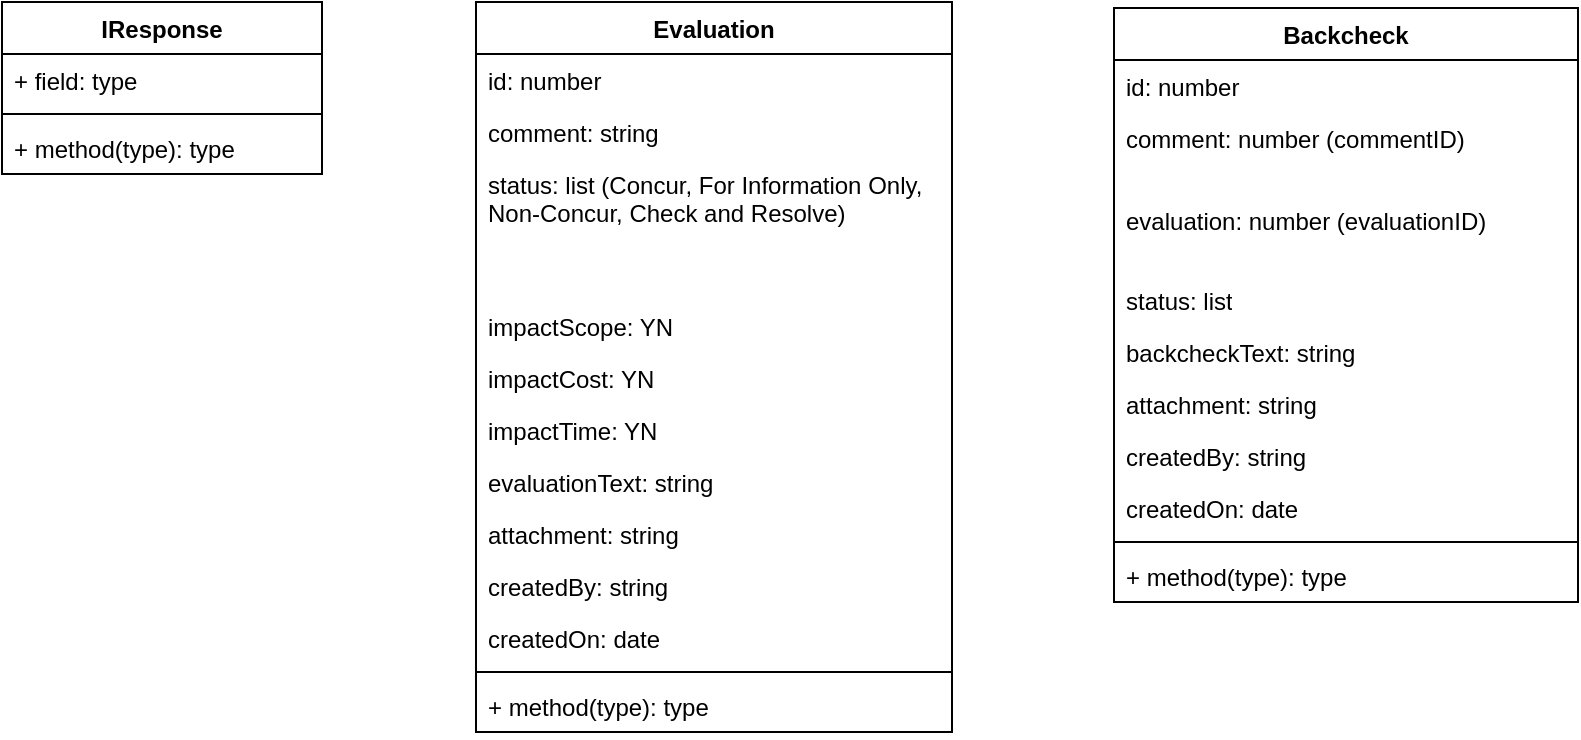 <mxfile version="26.1.3">
  <diagram name="Page-1" id="9f46799a-70d6-7492-0946-bef42562c5a5">
    <mxGraphModel dx="1139" dy="751" grid="0" gridSize="10" guides="1" tooltips="1" connect="1" arrows="1" fold="1" page="0" pageScale="1" pageWidth="1100" pageHeight="850" background="none" math="0" shadow="0">
      <root>
        <mxCell id="0" />
        <mxCell id="1" parent="0" />
        <mxCell id="sJG6cZ8YHyDNoxxDjwqN-1" value="IResponse" style="swimlane;fontStyle=1;align=center;verticalAlign=top;childLayout=stackLayout;horizontal=1;startSize=26;horizontalStack=0;resizeParent=1;resizeParentMax=0;resizeLast=0;collapsible=1;marginBottom=0;whiteSpace=wrap;html=1;" vertex="1" parent="1">
          <mxGeometry x="175" y="126" width="160" height="86" as="geometry" />
        </mxCell>
        <mxCell id="sJG6cZ8YHyDNoxxDjwqN-2" value="+ field: type" style="text;strokeColor=none;fillColor=none;align=left;verticalAlign=top;spacingLeft=4;spacingRight=4;overflow=hidden;rotatable=0;points=[[0,0.5],[1,0.5]];portConstraint=eastwest;whiteSpace=wrap;html=1;" vertex="1" parent="sJG6cZ8YHyDNoxxDjwqN-1">
          <mxGeometry y="26" width="160" height="26" as="geometry" />
        </mxCell>
        <mxCell id="sJG6cZ8YHyDNoxxDjwqN-3" value="" style="line;strokeWidth=1;fillColor=none;align=left;verticalAlign=middle;spacingTop=-1;spacingLeft=3;spacingRight=3;rotatable=0;labelPosition=right;points=[];portConstraint=eastwest;strokeColor=inherit;" vertex="1" parent="sJG6cZ8YHyDNoxxDjwqN-1">
          <mxGeometry y="52" width="160" height="8" as="geometry" />
        </mxCell>
        <mxCell id="sJG6cZ8YHyDNoxxDjwqN-4" value="+ method(type): type" style="text;strokeColor=none;fillColor=none;align=left;verticalAlign=top;spacingLeft=4;spacingRight=4;overflow=hidden;rotatable=0;points=[[0,0.5],[1,0.5]];portConstraint=eastwest;whiteSpace=wrap;html=1;" vertex="1" parent="sJG6cZ8YHyDNoxxDjwqN-1">
          <mxGeometry y="60" width="160" height="26" as="geometry" />
        </mxCell>
        <mxCell id="sJG6cZ8YHyDNoxxDjwqN-5" value="Evaluation" style="swimlane;fontStyle=1;align=center;verticalAlign=top;childLayout=stackLayout;horizontal=1;startSize=26;horizontalStack=0;resizeParent=1;resizeParentMax=0;resizeLast=0;collapsible=1;marginBottom=0;whiteSpace=wrap;html=1;" vertex="1" parent="1">
          <mxGeometry x="412" y="126" width="238" height="365" as="geometry" />
        </mxCell>
        <mxCell id="sJG6cZ8YHyDNoxxDjwqN-6" value="id: number" style="text;strokeColor=none;fillColor=none;align=left;verticalAlign=top;spacingLeft=4;spacingRight=4;overflow=hidden;rotatable=0;points=[[0,0.5],[1,0.5]];portConstraint=eastwest;whiteSpace=wrap;html=1;" vertex="1" parent="sJG6cZ8YHyDNoxxDjwqN-5">
          <mxGeometry y="26" width="238" height="26" as="geometry" />
        </mxCell>
        <mxCell id="sJG6cZ8YHyDNoxxDjwqN-25" value="comment: string" style="text;strokeColor=none;fillColor=none;align=left;verticalAlign=top;spacingLeft=4;spacingRight=4;overflow=hidden;rotatable=0;points=[[0,0.5],[1,0.5]];portConstraint=eastwest;whiteSpace=wrap;html=1;" vertex="1" parent="sJG6cZ8YHyDNoxxDjwqN-5">
          <mxGeometry y="52" width="238" height="26" as="geometry" />
        </mxCell>
        <mxCell id="sJG6cZ8YHyDNoxxDjwqN-26" value="status: list (Concur, For Information Only, Non-Concur, Check and Resolve)" style="text;strokeColor=none;fillColor=none;align=left;verticalAlign=top;spacingLeft=4;spacingRight=4;overflow=hidden;rotatable=0;points=[[0,0.5],[1,0.5]];portConstraint=eastwest;whiteSpace=wrap;html=1;" vertex="1" parent="sJG6cZ8YHyDNoxxDjwqN-5">
          <mxGeometry y="78" width="238" height="71" as="geometry" />
        </mxCell>
        <mxCell id="sJG6cZ8YHyDNoxxDjwqN-27" value="impactScope: YN" style="text;strokeColor=none;fillColor=none;align=left;verticalAlign=top;spacingLeft=4;spacingRight=4;overflow=hidden;rotatable=0;points=[[0,0.5],[1,0.5]];portConstraint=eastwest;whiteSpace=wrap;html=1;" vertex="1" parent="sJG6cZ8YHyDNoxxDjwqN-5">
          <mxGeometry y="149" width="238" height="26" as="geometry" />
        </mxCell>
        <mxCell id="sJG6cZ8YHyDNoxxDjwqN-28" value="impactCost: YN" style="text;strokeColor=none;fillColor=none;align=left;verticalAlign=top;spacingLeft=4;spacingRight=4;overflow=hidden;rotatable=0;points=[[0,0.5],[1,0.5]];portConstraint=eastwest;whiteSpace=wrap;html=1;" vertex="1" parent="sJG6cZ8YHyDNoxxDjwqN-5">
          <mxGeometry y="175" width="238" height="26" as="geometry" />
        </mxCell>
        <mxCell id="sJG6cZ8YHyDNoxxDjwqN-29" value="impactTime: YN" style="text;strokeColor=none;fillColor=none;align=left;verticalAlign=top;spacingLeft=4;spacingRight=4;overflow=hidden;rotatable=0;points=[[0,0.5],[1,0.5]];portConstraint=eastwest;whiteSpace=wrap;html=1;" vertex="1" parent="sJG6cZ8YHyDNoxxDjwqN-5">
          <mxGeometry y="201" width="238" height="26" as="geometry" />
        </mxCell>
        <mxCell id="sJG6cZ8YHyDNoxxDjwqN-30" value="evaluationText: string" style="text;strokeColor=none;fillColor=none;align=left;verticalAlign=top;spacingLeft=4;spacingRight=4;overflow=hidden;rotatable=0;points=[[0,0.5],[1,0.5]];portConstraint=eastwest;whiteSpace=wrap;html=1;" vertex="1" parent="sJG6cZ8YHyDNoxxDjwqN-5">
          <mxGeometry y="227" width="238" height="26" as="geometry" />
        </mxCell>
        <mxCell id="sJG6cZ8YHyDNoxxDjwqN-32" value="attachment: string" style="text;strokeColor=none;fillColor=none;align=left;verticalAlign=top;spacingLeft=4;spacingRight=4;overflow=hidden;rotatable=0;points=[[0,0.5],[1,0.5]];portConstraint=eastwest;whiteSpace=wrap;html=1;" vertex="1" parent="sJG6cZ8YHyDNoxxDjwqN-5">
          <mxGeometry y="253" width="238" height="26" as="geometry" />
        </mxCell>
        <mxCell id="sJG6cZ8YHyDNoxxDjwqN-33" value="createdBy: string" style="text;strokeColor=none;fillColor=none;align=left;verticalAlign=top;spacingLeft=4;spacingRight=4;overflow=hidden;rotatable=0;points=[[0,0.5],[1,0.5]];portConstraint=eastwest;whiteSpace=wrap;html=1;" vertex="1" parent="sJG6cZ8YHyDNoxxDjwqN-5">
          <mxGeometry y="279" width="238" height="26" as="geometry" />
        </mxCell>
        <mxCell id="sJG6cZ8YHyDNoxxDjwqN-34" value="createdOn: date" style="text;strokeColor=none;fillColor=none;align=left;verticalAlign=top;spacingLeft=4;spacingRight=4;overflow=hidden;rotatable=0;points=[[0,0.5],[1,0.5]];portConstraint=eastwest;whiteSpace=wrap;html=1;" vertex="1" parent="sJG6cZ8YHyDNoxxDjwqN-5">
          <mxGeometry y="305" width="238" height="26" as="geometry" />
        </mxCell>
        <mxCell id="sJG6cZ8YHyDNoxxDjwqN-7" value="" style="line;strokeWidth=1;fillColor=none;align=left;verticalAlign=middle;spacingTop=-1;spacingLeft=3;spacingRight=3;rotatable=0;labelPosition=right;points=[];portConstraint=eastwest;strokeColor=inherit;" vertex="1" parent="sJG6cZ8YHyDNoxxDjwqN-5">
          <mxGeometry y="331" width="238" height="8" as="geometry" />
        </mxCell>
        <mxCell id="sJG6cZ8YHyDNoxxDjwqN-8" value="+ method(type): type" style="text;strokeColor=none;fillColor=none;align=left;verticalAlign=top;spacingLeft=4;spacingRight=4;overflow=hidden;rotatable=0;points=[[0,0.5],[1,0.5]];portConstraint=eastwest;whiteSpace=wrap;html=1;" vertex="1" parent="sJG6cZ8YHyDNoxxDjwqN-5">
          <mxGeometry y="339" width="238" height="26" as="geometry" />
        </mxCell>
        <mxCell id="sJG6cZ8YHyDNoxxDjwqN-9" value="Backcheck" style="swimlane;fontStyle=1;align=center;verticalAlign=top;childLayout=stackLayout;horizontal=1;startSize=26;horizontalStack=0;resizeParent=1;resizeParentMax=0;resizeLast=0;collapsible=1;marginBottom=0;whiteSpace=wrap;html=1;" vertex="1" parent="1">
          <mxGeometry x="731" y="129" width="232" height="297" as="geometry" />
        </mxCell>
        <mxCell id="sJG6cZ8YHyDNoxxDjwqN-10" value="id: number" style="text;strokeColor=none;fillColor=none;align=left;verticalAlign=top;spacingLeft=4;spacingRight=4;overflow=hidden;rotatable=0;points=[[0,0.5],[1,0.5]];portConstraint=eastwest;whiteSpace=wrap;html=1;" vertex="1" parent="sJG6cZ8YHyDNoxxDjwqN-9">
          <mxGeometry y="26" width="232" height="26" as="geometry" />
        </mxCell>
        <mxCell id="sJG6cZ8YHyDNoxxDjwqN-20" value="comment: number (commentID)" style="text;strokeColor=none;fillColor=none;align=left;verticalAlign=top;spacingLeft=4;spacingRight=4;overflow=hidden;rotatable=0;points=[[0,0.5],[1,0.5]];portConstraint=eastwest;whiteSpace=wrap;html=1;" vertex="1" parent="sJG6cZ8YHyDNoxxDjwqN-9">
          <mxGeometry y="52" width="232" height="41" as="geometry" />
        </mxCell>
        <mxCell id="sJG6cZ8YHyDNoxxDjwqN-21" value="evaluation: number (evaluationID)" style="text;strokeColor=none;fillColor=none;align=left;verticalAlign=top;spacingLeft=4;spacingRight=4;overflow=hidden;rotatable=0;points=[[0,0.5],[1,0.5]];portConstraint=eastwest;whiteSpace=wrap;html=1;" vertex="1" parent="sJG6cZ8YHyDNoxxDjwqN-9">
          <mxGeometry y="93" width="232" height="40" as="geometry" />
        </mxCell>
        <mxCell id="sJG6cZ8YHyDNoxxDjwqN-22" value="status: list" style="text;strokeColor=none;fillColor=none;align=left;verticalAlign=top;spacingLeft=4;spacingRight=4;overflow=hidden;rotatable=0;points=[[0,0.5],[1,0.5]];portConstraint=eastwest;whiteSpace=wrap;html=1;" vertex="1" parent="sJG6cZ8YHyDNoxxDjwqN-9">
          <mxGeometry y="133" width="232" height="26" as="geometry" />
        </mxCell>
        <mxCell id="sJG6cZ8YHyDNoxxDjwqN-23" value="backcheckText: string" style="text;strokeColor=none;fillColor=none;align=left;verticalAlign=top;spacingLeft=4;spacingRight=4;overflow=hidden;rotatable=0;points=[[0,0.5],[1,0.5]];portConstraint=eastwest;whiteSpace=wrap;html=1;" vertex="1" parent="sJG6cZ8YHyDNoxxDjwqN-9">
          <mxGeometry y="159" width="232" height="26" as="geometry" />
        </mxCell>
        <mxCell id="sJG6cZ8YHyDNoxxDjwqN-24" value="attachment: string" style="text;strokeColor=none;fillColor=none;align=left;verticalAlign=top;spacingLeft=4;spacingRight=4;overflow=hidden;rotatable=0;points=[[0,0.5],[1,0.5]];portConstraint=eastwest;whiteSpace=wrap;html=1;" vertex="1" parent="sJG6cZ8YHyDNoxxDjwqN-9">
          <mxGeometry y="185" width="232" height="26" as="geometry" />
        </mxCell>
        <mxCell id="sJG6cZ8YHyDNoxxDjwqN-31" value="createdBy: string" style="text;strokeColor=none;fillColor=none;align=left;verticalAlign=top;spacingLeft=4;spacingRight=4;overflow=hidden;rotatable=0;points=[[0,0.5],[1,0.5]];portConstraint=eastwest;whiteSpace=wrap;html=1;" vertex="1" parent="sJG6cZ8YHyDNoxxDjwqN-9">
          <mxGeometry y="211" width="232" height="26" as="geometry" />
        </mxCell>
        <mxCell id="sJG6cZ8YHyDNoxxDjwqN-36" value="createdOn: date" style="text;strokeColor=none;fillColor=none;align=left;verticalAlign=top;spacingLeft=4;spacingRight=4;overflow=hidden;rotatable=0;points=[[0,0.5],[1,0.5]];portConstraint=eastwest;whiteSpace=wrap;html=1;" vertex="1" parent="sJG6cZ8YHyDNoxxDjwqN-9">
          <mxGeometry y="237" width="232" height="26" as="geometry" />
        </mxCell>
        <mxCell id="sJG6cZ8YHyDNoxxDjwqN-11" value="" style="line;strokeWidth=1;fillColor=none;align=left;verticalAlign=middle;spacingTop=-1;spacingLeft=3;spacingRight=3;rotatable=0;labelPosition=right;points=[];portConstraint=eastwest;strokeColor=inherit;" vertex="1" parent="sJG6cZ8YHyDNoxxDjwqN-9">
          <mxGeometry y="263" width="232" height="8" as="geometry" />
        </mxCell>
        <mxCell id="sJG6cZ8YHyDNoxxDjwqN-12" value="+ method(type): type" style="text;strokeColor=none;fillColor=none;align=left;verticalAlign=top;spacingLeft=4;spacingRight=4;overflow=hidden;rotatable=0;points=[[0,0.5],[1,0.5]];portConstraint=eastwest;whiteSpace=wrap;html=1;" vertex="1" parent="sJG6cZ8YHyDNoxxDjwqN-9">
          <mxGeometry y="271" width="232" height="26" as="geometry" />
        </mxCell>
      </root>
    </mxGraphModel>
  </diagram>
</mxfile>
